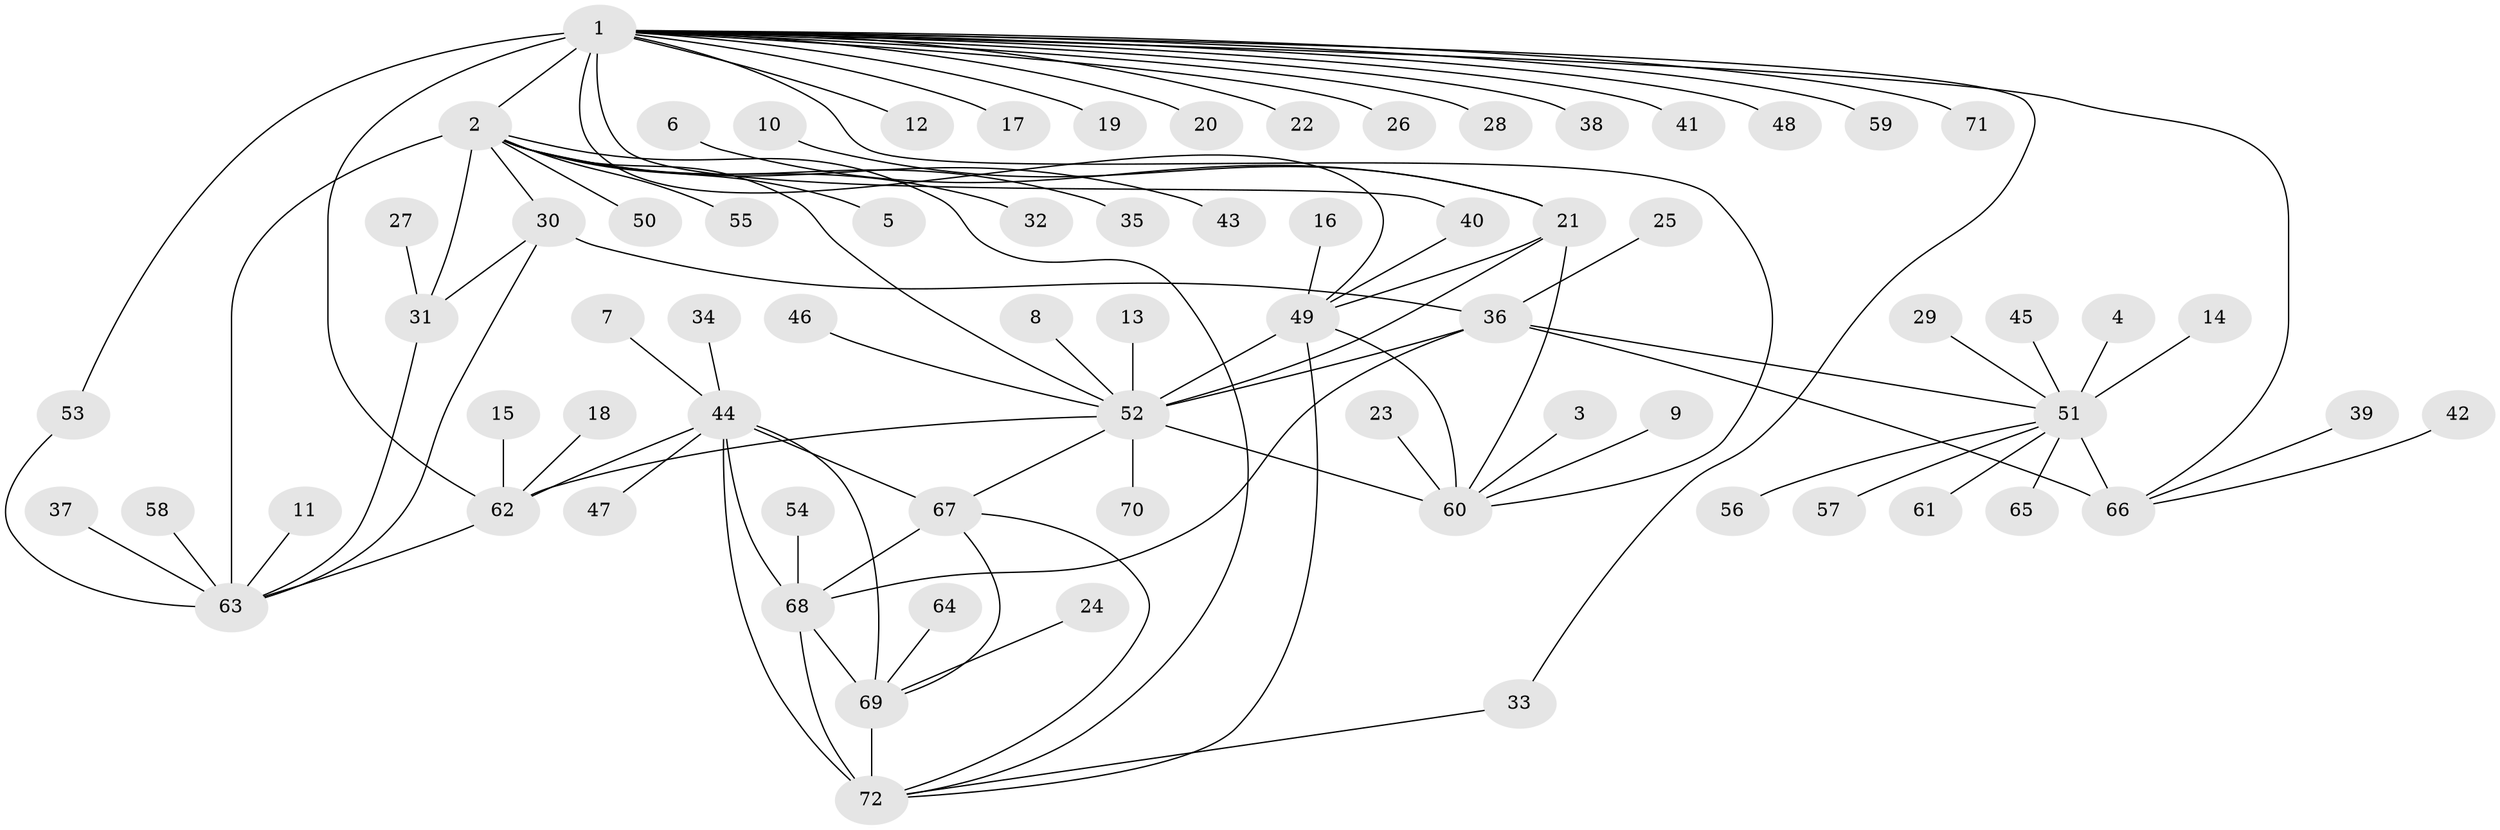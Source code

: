 // original degree distribution, {12: 0.020833333333333332, 7: 0.0625, 9: 0.05555555555555555, 14: 0.006944444444444444, 10: 0.020833333333333332, 8: 0.020833333333333332, 11: 0.034722222222222224, 6: 0.006944444444444444, 15: 0.006944444444444444, 13: 0.006944444444444444, 3: 0.034722222222222224, 1: 0.6180555555555556, 2: 0.10416666666666667}
// Generated by graph-tools (version 1.1) at 2025/50/03/09/25 03:50:33]
// undirected, 72 vertices, 97 edges
graph export_dot {
graph [start="1"]
  node [color=gray90,style=filled];
  1;
  2;
  3;
  4;
  5;
  6;
  7;
  8;
  9;
  10;
  11;
  12;
  13;
  14;
  15;
  16;
  17;
  18;
  19;
  20;
  21;
  22;
  23;
  24;
  25;
  26;
  27;
  28;
  29;
  30;
  31;
  32;
  33;
  34;
  35;
  36;
  37;
  38;
  39;
  40;
  41;
  42;
  43;
  44;
  45;
  46;
  47;
  48;
  49;
  50;
  51;
  52;
  53;
  54;
  55;
  56;
  57;
  58;
  59;
  60;
  61;
  62;
  63;
  64;
  65;
  66;
  67;
  68;
  69;
  70;
  71;
  72;
  1 -- 2 [weight=1.0];
  1 -- 12 [weight=1.0];
  1 -- 17 [weight=1.0];
  1 -- 19 [weight=1.0];
  1 -- 20 [weight=1.0];
  1 -- 22 [weight=1.0];
  1 -- 26 [weight=1.0];
  1 -- 28 [weight=1.0];
  1 -- 33 [weight=1.0];
  1 -- 38 [weight=1.0];
  1 -- 40 [weight=1.0];
  1 -- 41 [weight=1.0];
  1 -- 48 [weight=1.0];
  1 -- 49 [weight=1.0];
  1 -- 53 [weight=1.0];
  1 -- 59 [weight=1.0];
  1 -- 60 [weight=1.0];
  1 -- 62 [weight=12.0];
  1 -- 66 [weight=1.0];
  1 -- 71 [weight=1.0];
  2 -- 5 [weight=1.0];
  2 -- 30 [weight=4.0];
  2 -- 31 [weight=4.0];
  2 -- 32 [weight=1.0];
  2 -- 35 [weight=1.0];
  2 -- 43 [weight=1.0];
  2 -- 50 [weight=1.0];
  2 -- 52 [weight=1.0];
  2 -- 55 [weight=1.0];
  2 -- 63 [weight=4.0];
  2 -- 72 [weight=1.0];
  3 -- 60 [weight=1.0];
  4 -- 51 [weight=1.0];
  6 -- 21 [weight=1.0];
  7 -- 44 [weight=1.0];
  8 -- 52 [weight=1.0];
  9 -- 60 [weight=1.0];
  10 -- 21 [weight=1.0];
  11 -- 63 [weight=1.0];
  13 -- 52 [weight=1.0];
  14 -- 51 [weight=1.0];
  15 -- 62 [weight=1.0];
  16 -- 49 [weight=1.0];
  18 -- 62 [weight=1.0];
  21 -- 49 [weight=2.0];
  21 -- 52 [weight=3.0];
  21 -- 60 [weight=1.0];
  23 -- 60 [weight=1.0];
  24 -- 69 [weight=1.0];
  25 -- 36 [weight=1.0];
  27 -- 31 [weight=1.0];
  29 -- 51 [weight=1.0];
  30 -- 31 [weight=1.0];
  30 -- 36 [weight=1.0];
  30 -- 63 [weight=1.0];
  31 -- 63 [weight=1.0];
  33 -- 72 [weight=1.0];
  34 -- 44 [weight=1.0];
  36 -- 51 [weight=4.0];
  36 -- 52 [weight=1.0];
  36 -- 66 [weight=2.0];
  36 -- 68 [weight=1.0];
  37 -- 63 [weight=1.0];
  39 -- 66 [weight=1.0];
  40 -- 49 [weight=1.0];
  42 -- 66 [weight=1.0];
  44 -- 47 [weight=1.0];
  44 -- 62 [weight=1.0];
  44 -- 67 [weight=3.0];
  44 -- 68 [weight=3.0];
  44 -- 69 [weight=3.0];
  44 -- 72 [weight=3.0];
  45 -- 51 [weight=1.0];
  46 -- 52 [weight=1.0];
  49 -- 52 [weight=6.0];
  49 -- 60 [weight=2.0];
  49 -- 72 [weight=1.0];
  51 -- 56 [weight=1.0];
  51 -- 57 [weight=1.0];
  51 -- 61 [weight=1.0];
  51 -- 65 [weight=1.0];
  51 -- 66 [weight=8.0];
  52 -- 60 [weight=3.0];
  52 -- 62 [weight=1.0];
  52 -- 67 [weight=1.0];
  52 -- 70 [weight=1.0];
  53 -- 63 [weight=1.0];
  54 -- 68 [weight=1.0];
  58 -- 63 [weight=1.0];
  62 -- 63 [weight=1.0];
  64 -- 69 [weight=1.0];
  67 -- 68 [weight=1.0];
  67 -- 69 [weight=1.0];
  67 -- 72 [weight=1.0];
  68 -- 69 [weight=1.0];
  68 -- 72 [weight=1.0];
  69 -- 72 [weight=1.0];
}
